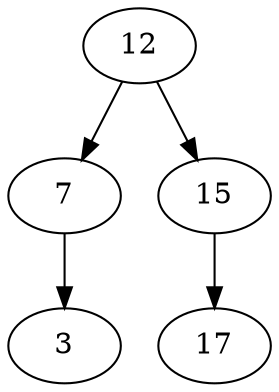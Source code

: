 digraph ArvoreBin {
12;
12 -> 7 [label=""];
12 -> 15 [label=""];
7;
7 -> 3 [label=""];
3;
15;
15 -> 17 [label=""];
17;
}